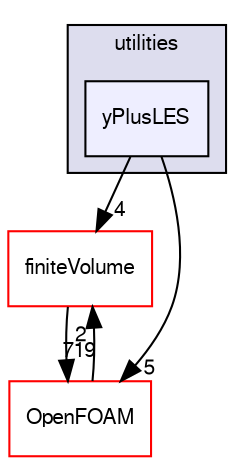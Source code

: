 digraph "src/postProcessing/functionObjects/utilities/yPlusLES" {
  bgcolor=transparent;
  compound=true
  node [ fontsize="10", fontname="FreeSans"];
  edge [ labelfontsize="10", labelfontname="FreeSans"];
  subgraph clusterdir_5fa51d5799d140e0f60107297bff2985 {
    graph [ bgcolor="#ddddee", pencolor="black", label="utilities" fontname="FreeSans", fontsize="10", URL="dir_5fa51d5799d140e0f60107297bff2985.html"]
  dir_68f4ba94a0e2d97eb983d841b1f0f754 [shape=box, label="yPlusLES", style="filled", fillcolor="#eeeeff", pencolor="black", URL="dir_68f4ba94a0e2d97eb983d841b1f0f754.html"];
  }
  dir_9bd15774b555cf7259a6fa18f99fe99b [shape=box label="finiteVolume" color="red" URL="dir_9bd15774b555cf7259a6fa18f99fe99b.html"];
  dir_c5473ff19b20e6ec4dfe5c310b3778a8 [shape=box label="OpenFOAM" color="red" URL="dir_c5473ff19b20e6ec4dfe5c310b3778a8.html"];
  dir_9bd15774b555cf7259a6fa18f99fe99b->dir_c5473ff19b20e6ec4dfe5c310b3778a8 [headlabel="719", labeldistance=1.5 headhref="dir_000727_001706.html"];
  dir_68f4ba94a0e2d97eb983d841b1f0f754->dir_9bd15774b555cf7259a6fa18f99fe99b [headlabel="4", labeldistance=1.5 headhref="dir_002322_000727.html"];
  dir_68f4ba94a0e2d97eb983d841b1f0f754->dir_c5473ff19b20e6ec4dfe5c310b3778a8 [headlabel="5", labeldistance=1.5 headhref="dir_002322_001706.html"];
  dir_c5473ff19b20e6ec4dfe5c310b3778a8->dir_9bd15774b555cf7259a6fa18f99fe99b [headlabel="2", labeldistance=1.5 headhref="dir_001706_000727.html"];
}
